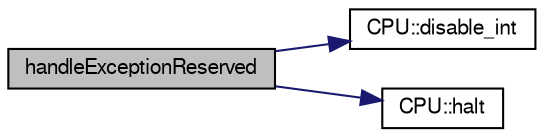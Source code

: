 digraph "handleExceptionReserved"
{
  bgcolor="transparent";
  edge [fontname="FreeSans",fontsize="10",labelfontname="FreeSans",labelfontsize="10"];
  node [fontname="FreeSans",fontsize="10",shape=record];
  rankdir="LR";
  Node1 [label="handleExceptionReserved",height=0.2,width=0.4,color="black", fillcolor="grey75", style="filled" fontcolor="black"];
  Node1 -> Node2 [color="midnightblue",fontsize="10",style="solid",fontname="FreeSans"];
  Node2 [label="CPU::disable_int",height=0.2,width=0.4,color="black",URL="$classCPU.html#a23c8f5e46dac3304f1d8def9c612b88e",tooltip="globally dissable interrupts"];
  Node1 -> Node3 [color="midnightblue",fontsize="10",style="solid",fontname="FreeSans"];
  Node3 [label="CPU::halt",height=0.2,width=0.4,color="black",URL="$classCPU.html#a189729f4ca240ff52004a34b9057d448",tooltip="halt the cpu"];
}
